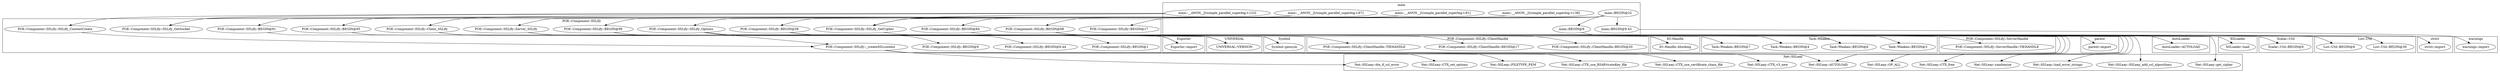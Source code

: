 digraph {
graph [overlap=false]
subgraph cluster_warnings {
	label="warnings";
	"warnings::import";
}
subgraph cluster_main {
	label="main";
	"main::BEGIN@9";
	"main::__ANON__[t/simple_parallel_superbig.t:123]";
	"main::BEGIN@9.43";
	"main::BEGIN@22";
	"main::__ANON__[t/simple_parallel_superbig.t:138]";
	"main::__ANON__[t/simple_parallel_superbig.t:67]";
	"main::__ANON__[t/simple_parallel_superbig.t:81]";
}
subgraph cluster_Symbol {
	label="Symbol";
	"Symbol::gensym";
}
subgraph cluster_Net_SSLeay {
	label="Net::SSLeay";
	"Net::SSLeay::CTX_use_RSAPrivateKey_file";
	"Net::SSLeay::FILETYPE_PEM";
	"Net::SSLeay::CTX_set_options";
	"Net::SSLeay::randomize";
	"Net::SSLeay::load_error_strings";
	"Net::SSLeay::CTX_use_certificate_chain_file";
	"Net::SSLeay::SSLeay_add_ssl_algorithms";
	"Net::SSLeay::get_cipher";
	"Net::SSLeay::AUTOLOAD";
	"Net::SSLeay::OP_ALL";
	"Net::SSLeay::die_if_ssl_error";
	"Net::SSLeay::CTX_v3_new";
	"Net::SSLeay::CTX_free";
}
subgraph cluster_XSLoader {
	label="XSLoader";
	"XSLoader::load";
}
subgraph cluster_POE_Component_SSLify_ServerHandle {
	label="POE::Component::SSLify::ServerHandle";
	"POE::Component::SSLify::ServerHandle::TIEHANDLE";
}
subgraph cluster_AutoLoader {
	label="AutoLoader";
	"AutoLoader::AUTOLOAD";
}
subgraph cluster_strict {
	label="strict";
	"strict::import";
}
subgraph cluster_Exporter {
	label="Exporter";
	"Exporter::import";
}
subgraph cluster_Task_Weaken {
	label="Task::Weaken";
	"Task::Weaken::BEGIN@3";
	"Task::Weaken::BEGIN@6";
	"Task::Weaken::BEGIN@4";
	"Task::Weaken::BEGIN@7";
}
subgraph cluster_parent {
	label="parent";
	"parent::import";
}
subgraph cluster_Scalar_Util {
	label="Scalar::Util";
	"Scalar::Util::BEGIN@9";
}
subgraph cluster_POE_Component_SSLify_ClientHandle {
	label="POE::Component::SSLify::ClientHandle";
	"POE::Component::SSLify::ClientHandle::BEGIN@20";
	"POE::Component::SSLify::ClientHandle::TIEHANDLE";
	"POE::Component::SSLify::ClientHandle::BEGIN@17";
}
subgraph cluster_POE_Component_SSLify {
	label="POE::Component::SSLify";
	"POE::Component::SSLify::BEGIN@9.44";
	"POE::Component::SSLify::BEGIN@95";
	"POE::Component::SSLify::Client_SSLify";
	"POE::Component::SSLify::_createSSLcontext";
	"POE::Component::SSLify::BEGIN@99";
	"POE::Component::SSLify::Server_SSLify";
	"POE::Component::SSLify::SSLify_Options";
	"POE::Component::SSLify::BEGIN@17";
	"POE::Component::SSLify::BEGIN@84";
	"POE::Component::SSLify::BEGIN@91";
	"POE::Component::SSLify::SSLify_ContextCreate";
	"POE::Component::SSLify::BEGIN@1";
	"POE::Component::SSLify::BEGIN@58";
	"POE::Component::SSLify::SSLify_GetSocket";
	"POE::Component::SSLify::SSLify_GetCipher";
	"POE::Component::SSLify::BEGIN@98";
	"POE::Component::SSLify::BEGIN@9";
}
subgraph cluster_List_Util {
	label="List::Util";
	"List::Util::BEGIN@30";
	"List::Util::BEGIN@9";
}
subgraph cluster_IO_Handle {
	label="IO::Handle";
	"IO::Handle::blocking";
}
subgraph cluster_UNIVERSAL {
	label="UNIVERSAL";
	"UNIVERSAL::VERSION";
}
"main::__ANON__[t/simple_parallel_superbig.t:123]" -> "POE::Component::SSLify::Client_SSLify";
"POE::Component::SSLify::BEGIN@98" -> "Scalar::Util::BEGIN@9";
"POE::Component::SSLify::_createSSLcontext" -> "Net::SSLeay::CTX_v3_new";
"POE::Component::SSLify::Client_SSLify" -> "Symbol::gensym";
"POE::Component::SSLify::Server_SSLify" -> "Symbol::gensym";
"POE::Component::SSLify::_createSSLcontext" -> "Net::SSLeay::CTX_use_RSAPrivateKey_file";
"POE::Component::SSLify::BEGIN@98" -> "List::Util::BEGIN@9";
"main::BEGIN@22" -> "POE::Component::SSLify::BEGIN@91";
"POE::Component::SSLify::BEGIN@99" -> "Task::Weaken::BEGIN@6";
"main::__ANON__[t/simple_parallel_superbig.t:123]" -> "POE::Component::SSLify::SSLify_GetCipher";
"main::__ANON__[t/simple_parallel_superbig.t:138]" -> "POE::Component::SSLify::SSLify_GetCipher";
"main::__ANON__[t/simple_parallel_superbig.t:67]" -> "POE::Component::SSLify::SSLify_GetCipher";
"main::__ANON__[t/simple_parallel_superbig.t:81]" -> "POE::Component::SSLify::SSLify_GetCipher";
"POE::Component::SSLify::SSLify_GetCipher" -> "Net::SSLeay::get_cipher";
"POE::Component::SSLify::_createSSLcontext" -> "Net::SSLeay::AUTOLOAD";
"POE::Component::SSLify::SSLify_Options" -> "Net::SSLeay::AUTOLOAD";
"POE::Component::SSLify::BEGIN@58" -> "Net::SSLeay::AUTOLOAD";
"POE::Component::SSLify::BEGIN@99" -> "Task::Weaken::BEGIN@3";
"main::BEGIN@22" -> "POE::Component::SSLify::BEGIN@58";
"main::BEGIN@22" -> "POE::Component::SSLify::BEGIN@99";
"POE::Component::SSLify::BEGIN@58" -> "POE::Component::SSLify::BEGIN@1";
"main::BEGIN@22" -> "POE::Component::SSLify::BEGIN@98";
"POE::Component::SSLify::SSLify_Options" -> "Net::SSLeay::CTX_free";
"main::BEGIN@22" -> "main::BEGIN@9.43";
"POE::Component::SSLify::BEGIN@58" -> "POE::Component::SSLify::ClientHandle::BEGIN@17";
"main::BEGIN@22" -> "POE::Component::SSLify::BEGIN@95";
"POE::Component::SSLify::SSLify_Options" -> "POE::Component::SSLify::_createSSLcontext";
"POE::Component::SSLify::SSLify_ContextCreate" -> "POE::Component::SSLify::_createSSLcontext";
"main::BEGIN@22" -> "main::BEGIN@9";
"POE::Component::SSLify::BEGIN@95" -> "UNIVERSAL::VERSION";
"POE::Component::SSLify::BEGIN@99" -> "UNIVERSAL::VERSION";
"POE::Component::SSLify::BEGIN@98" -> "List::Util::BEGIN@30";
"POE::Component::SSLify::BEGIN@98" -> "Exporter::import";
"POE::Component::SSLify::BEGIN@91" -> "Exporter::import";
"POE::Component::SSLify::BEGIN@95" -> "Exporter::import";
"POE::Component::SSLify::_createSSLcontext" -> "Net::SSLeay::CTX_set_options";
"main::__ANON__[t/simple_parallel_superbig.t:67]" -> "POE::Component::SSLify::SSLify_GetSocket";
"main::__ANON__[t/simple_parallel_superbig.t:123]" -> "POE::Component::SSLify::SSLify_GetSocket";
"POE::Component::SSLify::BEGIN@58" -> "Net::SSLeay::SSLeay_add_ssl_algorithms";
"POE::Component::SSLify::Server_SSLify" -> "POE::Component::SSLify::ServerHandle::TIEHANDLE";
"POE::Component::SSLify::BEGIN@58" -> "POE::Component::SSLify::ClientHandle::BEGIN@20";
"main::__ANON__[t/simple_parallel_superbig.t:67]" -> "POE::Component::SSLify::Server_SSLify";
"main::__ANON__[t/simple_parallel_superbig.t:123]" -> "POE::Component::SSLify::SSLify_ContextCreate";
"POE::Component::SSLify::BEGIN@58" -> "AutoLoader::AUTOLOAD";
"POE::Component::SSLify::BEGIN@98" -> "XSLoader::load";
"POE::Component::SSLify::BEGIN@58" -> "POE::Component::SSLify::BEGIN@9";
"POE::Component::SSLify::SSLify_Options" -> "Net::SSLeay::OP_ALL";
"main::BEGIN@22" -> "POE::Component::SSLify::BEGIN@17";
"main::__ANON__[t/simple_parallel_superbig.t:67]" -> "POE::Component::SSLify::SSLify_Options";
"POE::Component::SSLify::Client_SSLify" -> "POE::Component::SSLify::ClientHandle::TIEHANDLE";
"main::BEGIN@22" -> "POE::Component::SSLify::BEGIN@84";
"main::BEGIN@9.43" -> "warnings::import";
"POE::Component::SSLify::_createSSLcontext" -> "Net::SSLeay::FILETYPE_PEM";
"POE::Component::SSLify::Client_SSLify" -> "IO::Handle::blocking";
"POE::Component::SSLify::Server_SSLify" -> "IO::Handle::blocking";
"POE::Component::SSLify::BEGIN@58" -> "Net::SSLeay::load_error_strings";
"POE::Component::SSLify::_createSSLcontext" -> "Net::SSLeay::die_if_ssl_error";
"POE::Component::SSLify::BEGIN@58" -> "POE::Component::SSLify::BEGIN@9.44";
"POE::Component::SSLify::_createSSLcontext" -> "Net::SSLeay::CTX_use_certificate_chain_file";
"POE::Component::SSLify::BEGIN@58" -> "Net::SSLeay::randomize";
"main::BEGIN@9" -> "strict::import";
"POE::Component::SSLify::BEGIN@99" -> "Task::Weaken::BEGIN@4";
"POE::Component::SSLify::BEGIN@99" -> "Task::Weaken::BEGIN@7";
"POE::Component::SSLify::BEGIN@84" -> "parent::import";
}
